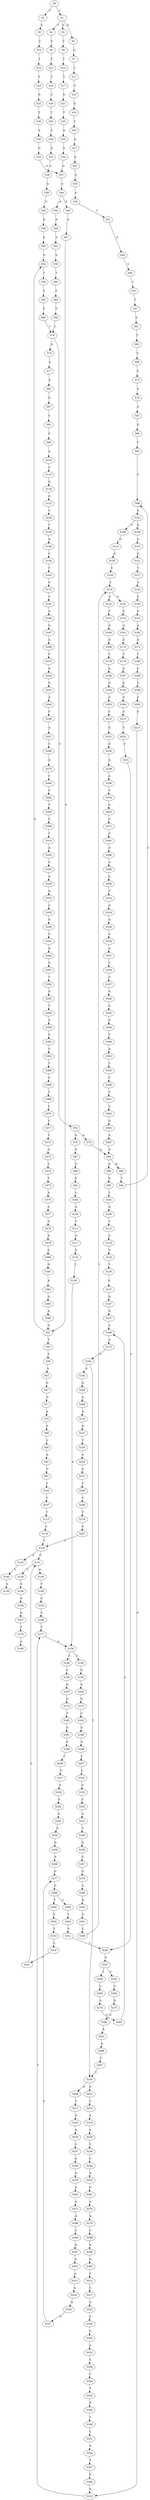strict digraph  {
	S0 -> S1 [ label = C ];
	S0 -> S2 [ label = T ];
	S1 -> S3 [ label = A ];
	S1 -> S4 [ label = T ];
	S1 -> S5 [ label = G ];
	S2 -> S6 [ label = C ];
	S3 -> S7 [ label = G ];
	S4 -> S8 [ label = C ];
	S5 -> S9 [ label = T ];
	S6 -> S10 [ label = C ];
	S7 -> S11 [ label = T ];
	S8 -> S12 [ label = T ];
	S9 -> S13 [ label = T ];
	S10 -> S14 [ label = T ];
	S11 -> S15 [ label = C ];
	S12 -> S16 [ label = T ];
	S13 -> S17 [ label = T ];
	S14 -> S18 [ label = T ];
	S15 -> S19 [ label = G ];
	S16 -> S20 [ label = C ];
	S17 -> S21 [ label = G ];
	S18 -> S22 [ label = G ];
	S19 -> S23 [ label = T ];
	S20 -> S24 [ label = T ];
	S21 -> S25 [ label = T ];
	S22 -> S26 [ label = T ];
	S23 -> S27 [ label = A ];
	S24 -> S28 [ label = C ];
	S25 -> S29 [ label = A ];
	S26 -> S30 [ label = A ];
	S27 -> S31 [ label = A ];
	S28 -> S32 [ label = G ];
	S29 -> S33 [ label = G ];
	S30 -> S34 [ label = G ];
	S31 -> S35 [ label = G ];
	S32 -> S36 [ label = G ];
	S33 -> S37 [ label = G ];
	S34 -> S37 [ label = G ];
	S35 -> S38 [ label = A ];
	S36 -> S39 [ label = A ];
	S37 -> S40 [ label = A ];
	S38 -> S41 [ label = C ];
	S39 -> S42 [ label = G ];
	S40 -> S43 [ label = G ];
	S40 -> S44 [ label = A ];
	S41 -> S45 [ label = G ];
	S42 -> S46 [ label = A ];
	S43 -> S47 [ label = A ];
	S44 -> S48 [ label = A ];
	S45 -> S49 [ label = G ];
	S46 -> S50 [ label = G ];
	S47 -> S51 [ label = G ];
	S48 -> S52 [ label = G ];
	S49 -> S53 [ label = C ];
	S50 -> S54 [ label = G ];
	S51 -> S55 [ label = T ];
	S51 -> S54 [ label = G ];
	S52 -> S56 [ label = G ];
	S53 -> S57 [ label = T ];
	S54 -> S58 [ label = T ];
	S55 -> S59 [ label = C ];
	S56 -> S60 [ label = T ];
	S57 -> S61 [ label = C ];
	S58 -> S62 [ label = C ];
	S59 -> S63 [ label = A ];
	S60 -> S64 [ label = C ];
	S61 -> S65 [ label = T ];
	S62 -> S66 [ label = C ];
	S63 -> S67 [ label = G ];
	S64 -> S68 [ label = C ];
	S65 -> S69 [ label = C ];
	S66 -> S70 [ label = C ];
	S67 -> S71 [ label = G ];
	S68 -> S70 [ label = C ];
	S69 -> S72 [ label = G ];
	S70 -> S73 [ label = A ];
	S70 -> S74 [ label = G ];
	S71 -> S75 [ label = A ];
	S72 -> S76 [ label = A ];
	S73 -> S77 [ label = G ];
	S74 -> S78 [ label = G ];
	S74 -> S79 [ label = A ];
	S75 -> S80 [ label = C ];
	S76 -> S81 [ label = A ];
	S77 -> S82 [ label = A ];
	S78 -> S83 [ label = A ];
	S79 -> S84 [ label = A ];
	S80 -> S85 [ label = C ];
	S81 -> S86 [ label = G ];
	S82 -> S87 [ label = G ];
	S83 -> S88 [ label = G ];
	S84 -> S89 [ label = A ];
	S84 -> S90 [ label = G ];
	S85 -> S91 [ label = A ];
	S86 -> S92 [ label = T ];
	S87 -> S93 [ label = C ];
	S88 -> S94 [ label = G ];
	S89 -> S95 [ label = G ];
	S90 -> S96 [ label = T ];
	S91 -> S97 [ label = G ];
	S92 -> S98 [ label = C ];
	S93 -> S99 [ label = C ];
	S94 -> S100 [ label = C ];
	S95 -> S101 [ label = T ];
	S96 -> S98 [ label = C ];
	S97 -> S102 [ label = T ];
	S98 -> S103 [ label = G ];
	S99 -> S104 [ label = A ];
	S100 -> S105 [ label = G ];
	S101 -> S106 [ label = G ];
	S102 -> S107 [ label = C ];
	S103 -> S108 [ label = C ];
	S103 -> S109 [ label = A ];
	S104 -> S110 [ label = C ];
	S105 -> S111 [ label = T ];
	S106 -> S112 [ label = T ];
	S107 -> S113 [ label = T ];
	S108 -> S114 [ label = G ];
	S109 -> S115 [ label = G ];
	S110 -> S116 [ label = G ];
	S111 -> S117 [ label = G ];
	S112 -> S118 [ label = C ];
	S113 -> S119 [ label = C ];
	S114 -> S120 [ label = G ];
	S115 -> S121 [ label = G ];
	S116 -> S122 [ label = G ];
	S117 -> S123 [ label = G ];
	S118 -> S124 [ label = G ];
	S119 -> S125 [ label = T ];
	S120 -> S126 [ label = C ];
	S121 -> S127 [ label = T ];
	S122 -> S128 [ label = T ];
	S123 -> S129 [ label = T ];
	S124 -> S130 [ label = T ];
	S125 -> S131 [ label = C ];
	S125 -> S132 [ label = G ];
	S126 -> S133 [ label = T ];
	S127 -> S134 [ label = A ];
	S128 -> S135 [ label = T ];
	S129 -> S136 [ label = A ];
	S130 -> S137 [ label = C ];
	S131 -> S138 [ label = T ];
	S131 -> S139 [ label = G ];
	S132 -> S140 [ label = T ];
	S133 -> S141 [ label = A ];
	S133 -> S142 [ label = G ];
	S134 -> S143 [ label = T ];
	S135 -> S144 [ label = A ];
	S136 -> S145 [ label = T ];
	S136 -> S146 [ label = C ];
	S137 -> S147 [ label = G ];
	S138 -> S148 [ label = G ];
	S139 -> S149 [ label = T ];
	S140 -> S150 [ label = A ];
	S141 -> S151 [ label = T ];
	S142 -> S152 [ label = G ];
	S143 -> S153 [ label = A ];
	S144 -> S154 [ label = C ];
	S145 -> S155 [ label = G ];
	S146 -> S156 [ label = C ];
	S147 -> S157 [ label = G ];
	S148 -> S158 [ label = A ];
	S149 -> S159 [ label = G ];
	S151 -> S160 [ label = A ];
	S152 -> S161 [ label = A ];
	S153 -> S162 [ label = A ];
	S154 -> S163 [ label = T ];
	S155 -> S164 [ label = A ];
	S156 -> S165 [ label = G ];
	S157 -> S166 [ label = A ];
	S158 -> S167 [ label = G ];
	S159 -> S168 [ label = G ];
	S160 -> S169 [ label = G ];
	S161 -> S170 [ label = A ];
	S162 -> S171 [ label = G ];
	S163 -> S172 [ label = G ];
	S164 -> S173 [ label = G ];
	S165 -> S174 [ label = G ];
	S166 -> S175 [ label = A ];
	S167 -> S176 [ label = T ];
	S168 -> S177 [ label = T ];
	S169 -> S178 [ label = T ];
	S170 -> S179 [ label = T ];
	S171 -> S180 [ label = T ];
	S172 -> S181 [ label = C ];
	S173 -> S182 [ label = C ];
	S174 -> S183 [ label = T ];
	S175 -> S184 [ label = C ];
	S176 -> S185 [ label = A ];
	S177 -> S136 [ label = A ];
	S178 -> S186 [ label = A ];
	S179 -> S187 [ label = G ];
	S180 -> S188 [ label = C ];
	S181 -> S189 [ label = A ];
	S182 -> S190 [ label = G ];
	S183 -> S191 [ label = G ];
	S184 -> S192 [ label = A ];
	S184 -> S193 [ label = T ];
	S186 -> S194 [ label = G ];
	S187 -> S195 [ label = G ];
	S188 -> S196 [ label = G ];
	S189 -> S197 [ label = G ];
	S190 -> S198 [ label = G ];
	S191 -> S199 [ label = G ];
	S192 -> S200 [ label = G ];
	S193 -> S201 [ label = G ];
	S193 -> S202 [ label = A ];
	S194 -> S203 [ label = C ];
	S195 -> S204 [ label = G ];
	S196 -> S205 [ label = T ];
	S197 -> S206 [ label = A ];
	S198 -> S207 [ label = T ];
	S199 -> S208 [ label = T ];
	S200 -> S209 [ label = G ];
	S201 -> S210 [ label = C ];
	S202 -> S211 [ label = C ];
	S203 -> S212 [ label = C ];
	S204 -> S213 [ label = G ];
	S205 -> S214 [ label = G ];
	S206 -> S215 [ label = C ];
	S207 -> S216 [ label = C ];
	S208 -> S217 [ label = T ];
	S209 -> S218 [ label = A ];
	S210 -> S219 [ label = A ];
	S211 -> S220 [ label = A ];
	S212 -> S221 [ label = G ];
	S213 -> S222 [ label = T ];
	S214 -> S223 [ label = G ];
	S215 -> S224 [ label = G ];
	S216 -> S225 [ label = G ];
	S217 -> S226 [ label = A ];
	S218 -> S227 [ label = A ];
	S219 -> S228 [ label = A ];
	S220 -> S229 [ label = A ];
	S221 -> S230 [ label = A ];
	S222 -> S231 [ label = C ];
	S223 -> S177 [ label = T ];
	S224 -> S232 [ label = G ];
	S225 -> S233 [ label = C ];
	S226 -> S234 [ label = G ];
	S227 -> S235 [ label = T ];
	S228 -> S236 [ label = C ];
	S229 -> S237 [ label = C ];
	S230 -> S238 [ label = A ];
	S231 -> S239 [ label = C ];
	S232 -> S240 [ label = A ];
	S233 -> S241 [ label = A ];
	S234 -> S242 [ label = A ];
	S235 -> S243 [ label = A ];
	S236 -> S244 [ label = C ];
	S237 -> S245 [ label = G ];
	S238 -> S246 [ label = A ];
	S239 -> S247 [ label = G ];
	S240 -> S248 [ label = C ];
	S241 -> S249 [ label = C ];
	S242 -> S250 [ label = A ];
	S243 -> S251 [ label = G ];
	S244 -> S252 [ label = A ];
	S245 -> S253 [ label = A ];
	S246 -> S254 [ label = C ];
	S247 -> S255 [ label = C ];
	S247 -> S256 [ label = T ];
	S248 -> S257 [ label = A ];
	S249 -> S258 [ label = G ];
	S250 -> S259 [ label = G ];
	S251 -> S260 [ label = T ];
	S252 -> S261 [ label = G ];
	S253 -> S262 [ label = A ];
	S254 -> S263 [ label = C ];
	S255 -> S264 [ label = C ];
	S256 -> S265 [ label = C ];
	S257 -> S266 [ label = C ];
	S258 -> S267 [ label = C ];
	S259 -> S268 [ label = G ];
	S260 -> S269 [ label = C ];
	S261 -> S270 [ label = A ];
	S262 -> S271 [ label = A ];
	S263 -> S272 [ label = C ];
	S264 -> S273 [ label = G ];
	S265 -> S274 [ label = G ];
	S266 -> S275 [ label = A ];
	S267 -> S276 [ label = G ];
	S268 -> S277 [ label = G ];
	S269 -> S278 [ label = T ];
	S270 -> S279 [ label = A ];
	S271 -> S280 [ label = A ];
	S272 -> S281 [ label = C ];
	S273 -> S282 [ label = G ];
	S274 -> S283 [ label = G ];
	S275 -> S284 [ label = C ];
	S276 -> S285 [ label = C ];
	S277 -> S286 [ label = G ];
	S278 -> S287 [ label = C ];
	S279 -> S288 [ label = C ];
	S280 -> S289 [ label = C ];
	S281 -> S290 [ label = G ];
	S282 -> S291 [ label = A ];
	S283 -> S166 [ label = A ];
	S284 -> S292 [ label = C ];
	S285 -> S293 [ label = G ];
	S286 -> S294 [ label = T ];
	S286 -> S295 [ label = G ];
	S287 -> S125 [ label = T ];
	S288 -> S296 [ label = A ];
	S289 -> S297 [ label = A ];
	S290 -> S298 [ label = A ];
	S291 -> S299 [ label = A ];
	S292 -> S300 [ label = T ];
	S293 -> S301 [ label = G ];
	S294 -> S302 [ label = C ];
	S295 -> S303 [ label = T ];
	S296 -> S304 [ label = G ];
	S297 -> S305 [ label = G ];
	S298 -> S306 [ label = C ];
	S299 -> S307 [ label = C ];
	S300 -> S308 [ label = C ];
	S301 -> S309 [ label = C ];
	S302 -> S310 [ label = T ];
	S303 -> S311 [ label = C ];
	S304 -> S312 [ label = C ];
	S305 -> S313 [ label = A ];
	S306 -> S314 [ label = T ];
	S307 -> S193 [ label = T ];
	S308 -> S315 [ label = T ];
	S309 -> S133 [ label = T ];
	S310 -> S316 [ label = C ];
	S311 -> S239 [ label = C ];
	S312 -> S317 [ label = C ];
	S313 -> S318 [ label = A ];
	S314 -> S319 [ label = A ];
	S315 -> S320 [ label = A ];
	S316 -> S321 [ label = T ];
	S317 -> S322 [ label = G ];
	S318 -> S323 [ label = G ];
	S319 -> S324 [ label = G ];
	S320 -> S325 [ label = G ];
	S321 -> S131 [ label = C ];
	S322 -> S326 [ label = T ];
	S323 -> S327 [ label = G ];
	S324 -> S328 [ label = A ];
	S325 -> S329 [ label = A ];
	S326 -> S330 [ label = C ];
	S327 -> S277 [ label = G ];
	S328 -> S331 [ label = A ];
	S329 -> S332 [ label = A ];
	S330 -> S333 [ label = C ];
	S331 -> S334 [ label = T ];
	S332 -> S335 [ label = C ];
	S333 -> S336 [ label = T ];
	S334 -> S337 [ label = C ];
	S335 -> S338 [ label = G ];
	S336 -> S339 [ label = C ];
	S337 -> S340 [ label = G ];
	S338 -> S341 [ label = A ];
	S339 -> S342 [ label = T ];
	S340 -> S343 [ label = G ];
	S341 -> S344 [ label = G ];
	S342 -> S345 [ label = G ];
	S343 -> S346 [ label = G ];
	S344 -> S347 [ label = G ];
	S345 -> S348 [ label = T ];
	S346 -> S349 [ label = T ];
	S347 -> S350 [ label = T ];
	S348 -> S351 [ label = C ];
	S349 -> S352 [ label = A ];
	S350 -> S353 [ label = G ];
	S351 -> S354 [ label = G ];
	S352 -> S355 [ label = T ];
	S353 -> S356 [ label = T ];
	S354 -> S357 [ label = T ];
	S355 -> S358 [ label = C ];
	S356 -> S359 [ label = C ];
	S357 -> S360 [ label = G ];
	S358 -> S361 [ label = C ];
	S359 -> S362 [ label = C ];
	S360 -> S223 [ label = G ];
	S361 -> S363 [ label = C ];
	S362 -> S364 [ label = C ];
	S363 -> S365 [ label = G ];
	S364 -> S366 [ label = T ];
	S365 -> S367 [ label = A ];
	S366 -> S368 [ label = G ];
	S367 -> S84 [ label = A ];
	S368 -> S369 [ label = T ];
	S369 -> S370 [ label = C ];
	S370 -> S371 [ label = C ];
	S371 -> S372 [ label = T ];
	S372 -> S373 [ label = A ];
	S373 -> S374 [ label = C ];
	S374 -> S375 [ label = T ];
	S375 -> S376 [ label = A ];
	S376 -> S377 [ label = C ];
	S377 -> S378 [ label = C ];
	S378 -> S379 [ label = A ];
	S379 -> S380 [ label = G ];
	S380 -> S381 [ label = G ];
	S381 -> S382 [ label = A ];
	S382 -> S383 [ label = G ];
	S383 -> S384 [ label = A ];
	S384 -> S51 [ label = G ];
}

